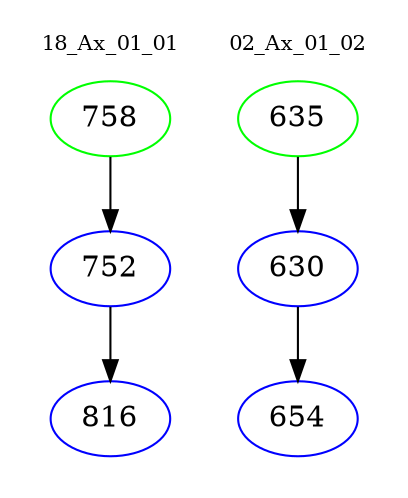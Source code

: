 digraph{
subgraph cluster_0 {
color = white
label = "18_Ax_01_01";
fontsize=10;
T0_758 [label="758", color="green"]
T0_758 -> T0_752 [color="black"]
T0_752 [label="752", color="blue"]
T0_752 -> T0_816 [color="black"]
T0_816 [label="816", color="blue"]
}
subgraph cluster_1 {
color = white
label = "02_Ax_01_02";
fontsize=10;
T1_635 [label="635", color="green"]
T1_635 -> T1_630 [color="black"]
T1_630 [label="630", color="blue"]
T1_630 -> T1_654 [color="black"]
T1_654 [label="654", color="blue"]
}
}
